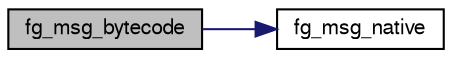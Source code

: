 digraph "fg_msg_bytecode"
{
  edge [fontname="FreeSans",fontsize="10",labelfontname="FreeSans",labelfontsize="10"];
  node [fontname="FreeSans",fontsize="10",shape=record];
  rankdir="LR";
  Node1 [label="fg_msg_bytecode",height=0.2,width=0.4,color="black", fillcolor="grey75", style="filled", fontcolor="black"];
  Node1 -> Node2 [color="midnightblue",fontsize="10",style="solid",fontname="FreeSans"];
  Node2 [label="fg_msg_native",height=0.2,width=0.4,color="black", fillcolor="white", style="filled",URL="$fg_8c.html#a1f0da6a3132967828416661f68352c41"];
}
